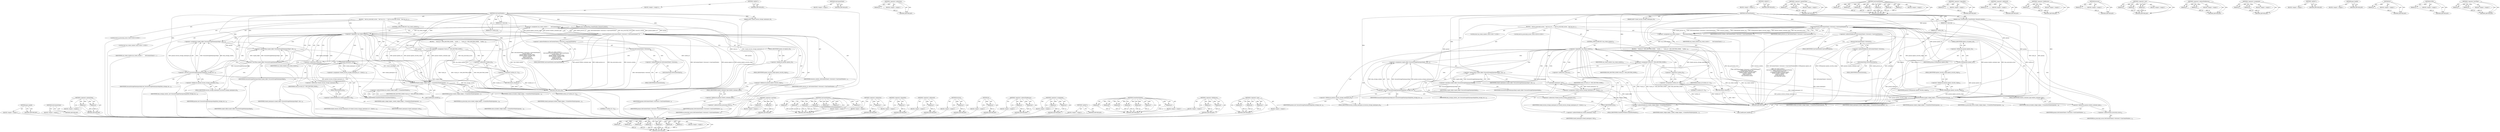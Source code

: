 digraph "&lt;operator&gt;.new" {
vulnerable_177 [label=<(METHOD,CreateNewWindow)>];
vulnerable_178 [label=<(PARAM,p1)>];
vulnerable_179 [label=<(PARAM,p2)>];
vulnerable_180 [label=<(PARAM,p3)>];
vulnerable_181 [label=<(PARAM,p4)>];
vulnerable_182 [label=<(PARAM,p5)>];
vulnerable_183 [label=<(PARAM,p6)>];
vulnerable_184 [label=<(PARAM,p7)>];
vulnerable_185 [label=<(BLOCK,&lt;empty&gt;,&lt;empty&gt;)>];
vulnerable_186 [label=<(METHOD_RETURN,ANY)>];
vulnerable_133 [label=<(METHOD,GetContentClient)>];
vulnerable_134 [label=<(BLOCK,&lt;empty&gt;,&lt;empty&gt;)>];
vulnerable_135 [label=<(METHOD_RETURN,ANY)>];
vulnerable_153 [label=<(METHOD,&lt;operator&gt;.indirection)>];
vulnerable_154 [label=<(PARAM,p1)>];
vulnerable_155 [label=<(BLOCK,&lt;empty&gt;,&lt;empty&gt;)>];
vulnerable_156 [label=<(METHOD_RETURN,ANY)>];
vulnerable_6 [label=<(METHOD,&lt;global&gt;)<SUB>1</SUB>>];
vulnerable_7 [label=<(BLOCK,&lt;empty&gt;,&lt;empty&gt;)<SUB>1</SUB>>];
vulnerable_8 [label=<(METHOD,OnCreateWindow)<SUB>1</SUB>>];
vulnerable_9 [label=<(PARAM,const ViewHostMsg_CreateWindow_Params&amp; params)<SUB>2</SUB>>];
vulnerable_10 [label=<(PARAM,int* route_id)<SUB>3</SUB>>];
vulnerable_11 [label=<(PARAM,int* surface_id)<SUB>4</SUB>>];
vulnerable_12 [label=<(PARAM,int64* cloned_session_storage_namespace_id)<SUB>5</SUB>>];
vulnerable_13 [label=<(BLOCK,{
   bool no_javascript_access;
   bool can_cre...,{
   bool no_javascript_access;
   bool can_cre...)<SUB>5</SUB>>];
vulnerable_14 [label="<(LOCAL,bool no_javascript_access: bool)<SUB>6</SUB>>"];
vulnerable_15 [label="<(LOCAL,bool can_create_window: bool)<SUB>7</SUB>>"];
vulnerable_16 [label=<(&lt;operator&gt;.assignment,can_create_window =
       GetContentClient()-&gt;...)<SUB>7</SUB>>];
vulnerable_17 [label=<(IDENTIFIER,can_create_window,can_create_window =
       GetContentClient()-&gt;...)<SUB>7</SUB>>];
vulnerable_18 [label=<(CanCreateWindow,GetContentClient()-&gt;browser()-&gt;CanCreateWindow(...)<SUB>8</SUB>>];
vulnerable_19 [label=<(&lt;operator&gt;.indirectFieldAccess,GetContentClient()-&gt;browser()-&gt;CanCreateWindow)<SUB>8</SUB>>];
vulnerable_20 [label=<(browser,GetContentClient()-&gt;browser())<SUB>8</SUB>>];
vulnerable_21 [label=<(&lt;operator&gt;.indirectFieldAccess,GetContentClient()-&gt;browser)<SUB>8</SUB>>];
vulnerable_22 [label=<(GetContentClient,GetContentClient())<SUB>8</SUB>>];
vulnerable_23 [label=<(FIELD_IDENTIFIER,browser,browser)<SUB>8</SUB>>];
vulnerable_24 [label=<(FIELD_IDENTIFIER,CanCreateWindow,CanCreateWindow)<SUB>8</SUB>>];
vulnerable_25 [label=<(GURL,GURL(params.opener_url))<SUB>9</SUB>>];
vulnerable_26 [label=<(&lt;operator&gt;.fieldAccess,params.opener_url)<SUB>9</SUB>>];
vulnerable_27 [label=<(IDENTIFIER,params,GURL(params.opener_url))<SUB>9</SUB>>];
vulnerable_28 [label=<(FIELD_IDENTIFIER,opener_url,opener_url)<SUB>9</SUB>>];
vulnerable_29 [label=<(GURL,GURL(params.opener_security_origin))<SUB>10</SUB>>];
vulnerable_30 [label=<(&lt;operator&gt;.fieldAccess,params.opener_security_origin)<SUB>10</SUB>>];
vulnerable_31 [label=<(IDENTIFIER,params,GURL(params.opener_security_origin))<SUB>10</SUB>>];
vulnerable_32 [label=<(FIELD_IDENTIFIER,opener_security_origin,opener_security_origin)<SUB>10</SUB>>];
vulnerable_33 [label=<(&lt;operator&gt;.fieldAccess,params.window_container_type)<SUB>11</SUB>>];
vulnerable_34 [label=<(IDENTIFIER,params,GetContentClient()-&gt;browser()-&gt;CanCreateWindow(...)<SUB>11</SUB>>];
vulnerable_35 [label=<(FIELD_IDENTIFIER,window_container_type,window_container_type)<SUB>11</SUB>>];
vulnerable_36 [label=<(IDENTIFIER,resource_context_,GetContentClient()-&gt;browser()-&gt;CanCreateWindow(...)<SUB>12</SUB>>];
vulnerable_37 [label=<(IDENTIFIER,render_process_id_,GetContentClient()-&gt;browser()-&gt;CanCreateWindow(...)<SUB>13</SUB>>];
vulnerable_38 [label=<(&lt;operator&gt;.addressOf,&amp;no_javascript_access)<SUB>14</SUB>>];
vulnerable_39 [label=<(IDENTIFIER,no_javascript_access,GetContentClient()-&gt;browser()-&gt;CanCreateWindow(...)<SUB>14</SUB>>];
vulnerable_40 [label=<(CONTROL_STRUCTURE,IF,if (!can_create_window))<SUB>16</SUB>>];
vulnerable_41 [label=<(&lt;operator&gt;.logicalNot,!can_create_window)<SUB>16</SUB>>];
vulnerable_42 [label=<(IDENTIFIER,can_create_window,!can_create_window)<SUB>16</SUB>>];
vulnerable_43 [label=<(BLOCK,{
    *route_id = MSG_ROUTING_NONE;
    *surfac...,{
    *route_id = MSG_ROUTING_NONE;
    *surfac...)<SUB>16</SUB>>];
vulnerable_44 [label=<(&lt;operator&gt;.assignment,*route_id = MSG_ROUTING_NONE)<SUB>17</SUB>>];
vulnerable_45 [label=<(&lt;operator&gt;.indirection,*route_id)<SUB>17</SUB>>];
vulnerable_46 [label=<(IDENTIFIER,route_id,*route_id = MSG_ROUTING_NONE)<SUB>17</SUB>>];
vulnerable_47 [label=<(IDENTIFIER,MSG_ROUTING_NONE,*route_id = MSG_ROUTING_NONE)<SUB>17</SUB>>];
vulnerable_48 [label=<(&lt;operator&gt;.assignment,*surface_id = 0)<SUB>18</SUB>>];
vulnerable_49 [label=<(&lt;operator&gt;.indirection,*surface_id)<SUB>18</SUB>>];
vulnerable_50 [label=<(IDENTIFIER,surface_id,*surface_id = 0)<SUB>18</SUB>>];
vulnerable_51 [label=<(LITERAL,0,*surface_id = 0)<SUB>18</SUB>>];
vulnerable_52 [label=<(RETURN,return;,return;)<SUB>19</SUB>>];
vulnerable_53 [label=<(&lt;operator&gt;.assignment,scoped_refptr&lt;SessionStorageNamespaceImpl&gt; clon...)<SUB>22</SUB>>];
vulnerable_54 [label=<(&lt;operator&gt;.greaterThan,scoped_refptr&lt;SessionStorageNamespaceImpl&gt; clon...)<SUB>22</SUB>>];
vulnerable_55 [label=<(&lt;operator&gt;.lessThan,scoped_refptr&lt;SessionStorageNamespaceImpl)<SUB>22</SUB>>];
vulnerable_56 [label=<(IDENTIFIER,scoped_refptr,scoped_refptr&lt;SessionStorageNamespaceImpl)<SUB>22</SUB>>];
vulnerable_57 [label=<(IDENTIFIER,SessionStorageNamespaceImpl,scoped_refptr&lt;SessionStorageNamespaceImpl)<SUB>22</SUB>>];
vulnerable_58 [label=<(IDENTIFIER,cloned_namespace,scoped_refptr&lt;SessionStorageNamespaceImpl&gt; clon...)<SUB>22</SUB>>];
vulnerable_59 [label=<(&lt;operator&gt;.new,new SessionStorageNamespaceImpl(dom_storage_con...)<SUB>23</SUB>>];
vulnerable_60 [label=<(IDENTIFIER,SessionStorageNamespaceImpl,new SessionStorageNamespaceImpl(dom_storage_con...)<SUB>23</SUB>>];
vulnerable_61 [label=<(IDENTIFIER,dom_storage_context_,new SessionStorageNamespaceImpl(dom_storage_con...)<SUB>23</SUB>>];
vulnerable_62 [label=<(&lt;operator&gt;.fieldAccess,params.session_storage_namespace_id)<SUB>24</SUB>>];
vulnerable_63 [label=<(IDENTIFIER,params,new SessionStorageNamespaceImpl(dom_storage_con...)<SUB>24</SUB>>];
vulnerable_64 [label=<(FIELD_IDENTIFIER,session_storage_namespace_id,session_storage_namespace_id)<SUB>24</SUB>>];
vulnerable_65 [label=<(&lt;operator&gt;.assignment,*cloned_session_storage_namespace_id = cloned_n...)<SUB>25</SUB>>];
vulnerable_66 [label=<(&lt;operator&gt;.indirection,*cloned_session_storage_namespace_id)<SUB>25</SUB>>];
vulnerable_67 [label=<(IDENTIFIER,cloned_session_storage_namespace_id,*cloned_session_storage_namespace_id = cloned_n...)<SUB>25</SUB>>];
vulnerable_68 [label=<(id,cloned_namespace-&gt;id())<SUB>25</SUB>>];
vulnerable_69 [label=<(&lt;operator&gt;.indirectFieldAccess,cloned_namespace-&gt;id)<SUB>25</SUB>>];
vulnerable_70 [label=<(IDENTIFIER,cloned_namespace,cloned_namespace-&gt;id())<SUB>25</SUB>>];
vulnerable_71 [label=<(FIELD_IDENTIFIER,id,id)<SUB>25</SUB>>];
vulnerable_72 [label=<(CreateNewWindow,render_widget_helper_-&gt;CreateNewWindow(params,
...)<SUB>27</SUB>>];
vulnerable_73 [label=<(&lt;operator&gt;.indirectFieldAccess,render_widget_helper_-&gt;CreateNewWindow)<SUB>27</SUB>>];
vulnerable_74 [label=<(IDENTIFIER,render_widget_helper_,render_widget_helper_-&gt;CreateNewWindow(params,
...)<SUB>27</SUB>>];
vulnerable_75 [label=<(FIELD_IDENTIFIER,CreateNewWindow,CreateNewWindow)<SUB>27</SUB>>];
vulnerable_76 [label=<(IDENTIFIER,params,render_widget_helper_-&gt;CreateNewWindow(params,
...)<SUB>27</SUB>>];
vulnerable_77 [label=<(IDENTIFIER,no_javascript_access,render_widget_helper_-&gt;CreateNewWindow(params,
...)<SUB>28</SUB>>];
vulnerable_78 [label=<(peer_handle,peer_handle())<SUB>29</SUB>>];
vulnerable_79 [label=<(IDENTIFIER,route_id,render_widget_helper_-&gt;CreateNewWindow(params,
...)<SUB>30</SUB>>];
vulnerable_80 [label=<(IDENTIFIER,surface_id,render_widget_helper_-&gt;CreateNewWindow(params,
...)<SUB>31</SUB>>];
vulnerable_81 [label=<(IDENTIFIER,cloned_namespace,render_widget_helper_-&gt;CreateNewWindow(params,
...)<SUB>32</SUB>>];
vulnerable_82 [label=<(METHOD_RETURN,void)<SUB>1</SUB>>];
vulnerable_84 [label=<(METHOD_RETURN,ANY)<SUB>1</SUB>>];
vulnerable_157 [label=<(METHOD,&lt;operator&gt;.greaterThan)>];
vulnerable_158 [label=<(PARAM,p1)>];
vulnerable_159 [label=<(PARAM,p2)>];
vulnerable_160 [label=<(BLOCK,&lt;empty&gt;,&lt;empty&gt;)>];
vulnerable_161 [label=<(METHOD_RETURN,ANY)>];
vulnerable_114 [label=<(METHOD,CanCreateWindow)>];
vulnerable_115 [label=<(PARAM,p1)>];
vulnerable_116 [label=<(PARAM,p2)>];
vulnerable_117 [label=<(PARAM,p3)>];
vulnerable_118 [label=<(PARAM,p4)>];
vulnerable_119 [label=<(PARAM,p5)>];
vulnerable_120 [label=<(PARAM,p6)>];
vulnerable_121 [label=<(PARAM,p7)>];
vulnerable_122 [label=<(BLOCK,&lt;empty&gt;,&lt;empty&gt;)>];
vulnerable_123 [label=<(METHOD_RETURN,ANY)>];
vulnerable_149 [label=<(METHOD,&lt;operator&gt;.logicalNot)>];
vulnerable_150 [label=<(PARAM,p1)>];
vulnerable_151 [label=<(BLOCK,&lt;empty&gt;,&lt;empty&gt;)>];
vulnerable_152 [label=<(METHOD_RETURN,ANY)>];
vulnerable_145 [label=<(METHOD,&lt;operator&gt;.addressOf)>];
vulnerable_146 [label=<(PARAM,p1)>];
vulnerable_147 [label=<(BLOCK,&lt;empty&gt;,&lt;empty&gt;)>];
vulnerable_148 [label=<(METHOD_RETURN,ANY)>];
vulnerable_140 [label=<(METHOD,&lt;operator&gt;.fieldAccess)>];
vulnerable_141 [label=<(PARAM,p1)>];
vulnerable_142 [label=<(PARAM,p2)>];
vulnerable_143 [label=<(BLOCK,&lt;empty&gt;,&lt;empty&gt;)>];
vulnerable_144 [label=<(METHOD_RETURN,ANY)>];
vulnerable_129 [label=<(METHOD,browser)>];
vulnerable_130 [label=<(PARAM,p1)>];
vulnerable_131 [label=<(BLOCK,&lt;empty&gt;,&lt;empty&gt;)>];
vulnerable_132 [label=<(METHOD_RETURN,ANY)>];
vulnerable_167 [label=<(METHOD,&lt;operator&gt;.new)>];
vulnerable_168 [label=<(PARAM,p1)>];
vulnerable_169 [label=<(PARAM,p2)>];
vulnerable_170 [label=<(PARAM,p3)>];
vulnerable_171 [label=<(BLOCK,&lt;empty&gt;,&lt;empty&gt;)>];
vulnerable_172 [label=<(METHOD_RETURN,ANY)>];
vulnerable_124 [label=<(METHOD,&lt;operator&gt;.indirectFieldAccess)>];
vulnerable_125 [label=<(PARAM,p1)>];
vulnerable_126 [label=<(PARAM,p2)>];
vulnerable_127 [label=<(BLOCK,&lt;empty&gt;,&lt;empty&gt;)>];
vulnerable_128 [label=<(METHOD_RETURN,ANY)>];
vulnerable_109 [label=<(METHOD,&lt;operator&gt;.assignment)>];
vulnerable_110 [label=<(PARAM,p1)>];
vulnerable_111 [label=<(PARAM,p2)>];
vulnerable_112 [label=<(BLOCK,&lt;empty&gt;,&lt;empty&gt;)>];
vulnerable_113 [label=<(METHOD_RETURN,ANY)>];
vulnerable_103 [label=<(METHOD,&lt;global&gt;)<SUB>1</SUB>>];
vulnerable_104 [label=<(BLOCK,&lt;empty&gt;,&lt;empty&gt;)>];
vulnerable_105 [label=<(METHOD_RETURN,ANY)>];
vulnerable_187 [label=<(METHOD,peer_handle)>];
vulnerable_188 [label=<(BLOCK,&lt;empty&gt;,&lt;empty&gt;)>];
vulnerable_189 [label=<(METHOD_RETURN,ANY)>];
vulnerable_173 [label=<(METHOD,id)>];
vulnerable_174 [label=<(PARAM,p1)>];
vulnerable_175 [label=<(BLOCK,&lt;empty&gt;,&lt;empty&gt;)>];
vulnerable_176 [label=<(METHOD_RETURN,ANY)>];
vulnerable_136 [label=<(METHOD,GURL)>];
vulnerable_137 [label=<(PARAM,p1)>];
vulnerable_138 [label=<(BLOCK,&lt;empty&gt;,&lt;empty&gt;)>];
vulnerable_139 [label=<(METHOD_RETURN,ANY)>];
vulnerable_162 [label=<(METHOD,&lt;operator&gt;.lessThan)>];
vulnerable_163 [label=<(PARAM,p1)>];
vulnerable_164 [label=<(PARAM,p2)>];
vulnerable_165 [label=<(BLOCK,&lt;empty&gt;,&lt;empty&gt;)>];
vulnerable_166 [label=<(METHOD_RETURN,ANY)>];
fixed_181 [label=<(METHOD,peer_handle)>];
fixed_182 [label=<(BLOCK,&lt;empty&gt;,&lt;empty&gt;)>];
fixed_183 [label=<(METHOD_RETURN,ANY)>];
fixed_131 [label=<(METHOD,GetContentClient)>];
fixed_132 [label=<(BLOCK,&lt;empty&gt;,&lt;empty&gt;)>];
fixed_133 [label=<(METHOD_RETURN,ANY)>];
fixed_151 [label=<(METHOD,&lt;operator&gt;.greaterThan)>];
fixed_152 [label=<(PARAM,p1)>];
fixed_153 [label=<(PARAM,p2)>];
fixed_154 [label=<(BLOCK,&lt;empty&gt;,&lt;empty&gt;)>];
fixed_155 [label=<(METHOD_RETURN,ANY)>];
fixed_6 [label=<(METHOD,&lt;global&gt;)<SUB>1</SUB>>];
fixed_7 [label=<(BLOCK,&lt;empty&gt;,&lt;empty&gt;)<SUB>1</SUB>>];
fixed_8 [label=<(METHOD,OnCreateWindow)<SUB>1</SUB>>];
fixed_9 [label=<(PARAM,const ViewHostMsg_CreateWindow_Params&amp; params)<SUB>2</SUB>>];
fixed_10 [label=<(PARAM,int* route_id)<SUB>3</SUB>>];
fixed_11 [label=<(PARAM,int* surface_id)<SUB>4</SUB>>];
fixed_12 [label=<(PARAM,int64* cloned_session_storage_namespace_id)<SUB>5</SUB>>];
fixed_13 [label=<(BLOCK,{
   bool no_javascript_access;
   bool can_cre...,{
   bool no_javascript_access;
   bool can_cre...)<SUB>5</SUB>>];
fixed_14 [label="<(LOCAL,bool no_javascript_access: bool)<SUB>6</SUB>>"];
fixed_15 [label="<(LOCAL,bool can_create_window: bool)<SUB>7</SUB>>"];
fixed_16 [label=<(&lt;operator&gt;.assignment,can_create_window =
       GetContentClient()-&gt;...)<SUB>7</SUB>>];
fixed_17 [label=<(IDENTIFIER,can_create_window,can_create_window =
       GetContentClient()-&gt;...)<SUB>7</SUB>>];
fixed_18 [label=<(CanCreateWindow,GetContentClient()-&gt;browser()-&gt;CanCreateWindow(...)<SUB>8</SUB>>];
fixed_19 [label=<(&lt;operator&gt;.indirectFieldAccess,GetContentClient()-&gt;browser()-&gt;CanCreateWindow)<SUB>8</SUB>>];
fixed_20 [label=<(browser,GetContentClient()-&gt;browser())<SUB>8</SUB>>];
fixed_21 [label=<(&lt;operator&gt;.indirectFieldAccess,GetContentClient()-&gt;browser)<SUB>8</SUB>>];
fixed_22 [label=<(GetContentClient,GetContentClient())<SUB>8</SUB>>];
fixed_23 [label=<(FIELD_IDENTIFIER,browser,browser)<SUB>8</SUB>>];
fixed_24 [label=<(FIELD_IDENTIFIER,CanCreateWindow,CanCreateWindow)<SUB>8</SUB>>];
fixed_25 [label=<(&lt;operator&gt;.fieldAccess,params.opener_url)<SUB>9</SUB>>];
fixed_26 [label=<(IDENTIFIER,params,GetContentClient()-&gt;browser()-&gt;CanCreateWindow(...)<SUB>9</SUB>>];
fixed_27 [label=<(FIELD_IDENTIFIER,opener_url,opener_url)<SUB>9</SUB>>];
fixed_28 [label=<(&lt;operator&gt;.fieldAccess,params.opener_security_origin)<SUB>10</SUB>>];
fixed_29 [label=<(IDENTIFIER,params,GetContentClient()-&gt;browser()-&gt;CanCreateWindow(...)<SUB>10</SUB>>];
fixed_30 [label=<(FIELD_IDENTIFIER,opener_security_origin,opener_security_origin)<SUB>10</SUB>>];
fixed_31 [label=<(&lt;operator&gt;.fieldAccess,params.window_container_type)<SUB>11</SUB>>];
fixed_32 [label=<(IDENTIFIER,params,GetContentClient()-&gt;browser()-&gt;CanCreateWindow(...)<SUB>11</SUB>>];
fixed_33 [label=<(FIELD_IDENTIFIER,window_container_type,window_container_type)<SUB>11</SUB>>];
fixed_34 [label=<(IDENTIFIER,resource_context_,GetContentClient()-&gt;browser()-&gt;CanCreateWindow(...)<SUB>12</SUB>>];
fixed_35 [label=<(IDENTIFIER,render_process_id_,GetContentClient()-&gt;browser()-&gt;CanCreateWindow(...)<SUB>13</SUB>>];
fixed_36 [label=<(&lt;operator&gt;.addressOf,&amp;no_javascript_access)<SUB>14</SUB>>];
fixed_37 [label=<(IDENTIFIER,no_javascript_access,GetContentClient()-&gt;browser()-&gt;CanCreateWindow(...)<SUB>14</SUB>>];
fixed_38 [label=<(CONTROL_STRUCTURE,IF,if (!can_create_window))<SUB>16</SUB>>];
fixed_39 [label=<(&lt;operator&gt;.logicalNot,!can_create_window)<SUB>16</SUB>>];
fixed_40 [label=<(IDENTIFIER,can_create_window,!can_create_window)<SUB>16</SUB>>];
fixed_41 [label=<(BLOCK,{
    *route_id = MSG_ROUTING_NONE;
    *surfac...,{
    *route_id = MSG_ROUTING_NONE;
    *surfac...)<SUB>16</SUB>>];
fixed_42 [label=<(&lt;operator&gt;.assignment,*route_id = MSG_ROUTING_NONE)<SUB>17</SUB>>];
fixed_43 [label=<(&lt;operator&gt;.indirection,*route_id)<SUB>17</SUB>>];
fixed_44 [label=<(IDENTIFIER,route_id,*route_id = MSG_ROUTING_NONE)<SUB>17</SUB>>];
fixed_45 [label=<(IDENTIFIER,MSG_ROUTING_NONE,*route_id = MSG_ROUTING_NONE)<SUB>17</SUB>>];
fixed_46 [label=<(&lt;operator&gt;.assignment,*surface_id = 0)<SUB>18</SUB>>];
fixed_47 [label=<(&lt;operator&gt;.indirection,*surface_id)<SUB>18</SUB>>];
fixed_48 [label=<(IDENTIFIER,surface_id,*surface_id = 0)<SUB>18</SUB>>];
fixed_49 [label=<(LITERAL,0,*surface_id = 0)<SUB>18</SUB>>];
fixed_50 [label=<(RETURN,return;,return;)<SUB>19</SUB>>];
fixed_51 [label=<(&lt;operator&gt;.assignment,scoped_refptr&lt;SessionStorageNamespaceImpl&gt; clon...)<SUB>22</SUB>>];
fixed_52 [label=<(&lt;operator&gt;.greaterThan,scoped_refptr&lt;SessionStorageNamespaceImpl&gt; clon...)<SUB>22</SUB>>];
fixed_53 [label=<(&lt;operator&gt;.lessThan,scoped_refptr&lt;SessionStorageNamespaceImpl)<SUB>22</SUB>>];
fixed_54 [label=<(IDENTIFIER,scoped_refptr,scoped_refptr&lt;SessionStorageNamespaceImpl)<SUB>22</SUB>>];
fixed_55 [label=<(IDENTIFIER,SessionStorageNamespaceImpl,scoped_refptr&lt;SessionStorageNamespaceImpl)<SUB>22</SUB>>];
fixed_56 [label=<(IDENTIFIER,cloned_namespace,scoped_refptr&lt;SessionStorageNamespaceImpl&gt; clon...)<SUB>22</SUB>>];
fixed_57 [label=<(&lt;operator&gt;.new,new SessionStorageNamespaceImpl(dom_storage_con...)<SUB>23</SUB>>];
fixed_58 [label=<(IDENTIFIER,SessionStorageNamespaceImpl,new SessionStorageNamespaceImpl(dom_storage_con...)<SUB>23</SUB>>];
fixed_59 [label=<(IDENTIFIER,dom_storage_context_,new SessionStorageNamespaceImpl(dom_storage_con...)<SUB>23</SUB>>];
fixed_60 [label=<(&lt;operator&gt;.fieldAccess,params.session_storage_namespace_id)<SUB>24</SUB>>];
fixed_61 [label=<(IDENTIFIER,params,new SessionStorageNamespaceImpl(dom_storage_con...)<SUB>24</SUB>>];
fixed_62 [label=<(FIELD_IDENTIFIER,session_storage_namespace_id,session_storage_namespace_id)<SUB>24</SUB>>];
fixed_63 [label=<(&lt;operator&gt;.assignment,*cloned_session_storage_namespace_id = cloned_n...)<SUB>25</SUB>>];
fixed_64 [label=<(&lt;operator&gt;.indirection,*cloned_session_storage_namespace_id)<SUB>25</SUB>>];
fixed_65 [label=<(IDENTIFIER,cloned_session_storage_namespace_id,*cloned_session_storage_namespace_id = cloned_n...)<SUB>25</SUB>>];
fixed_66 [label=<(id,cloned_namespace-&gt;id())<SUB>25</SUB>>];
fixed_67 [label=<(&lt;operator&gt;.indirectFieldAccess,cloned_namespace-&gt;id)<SUB>25</SUB>>];
fixed_68 [label=<(IDENTIFIER,cloned_namespace,cloned_namespace-&gt;id())<SUB>25</SUB>>];
fixed_69 [label=<(FIELD_IDENTIFIER,id,id)<SUB>25</SUB>>];
fixed_70 [label=<(CreateNewWindow,render_widget_helper_-&gt;CreateNewWindow(params,
...)<SUB>27</SUB>>];
fixed_71 [label=<(&lt;operator&gt;.indirectFieldAccess,render_widget_helper_-&gt;CreateNewWindow)<SUB>27</SUB>>];
fixed_72 [label=<(IDENTIFIER,render_widget_helper_,render_widget_helper_-&gt;CreateNewWindow(params,
...)<SUB>27</SUB>>];
fixed_73 [label=<(FIELD_IDENTIFIER,CreateNewWindow,CreateNewWindow)<SUB>27</SUB>>];
fixed_74 [label=<(IDENTIFIER,params,render_widget_helper_-&gt;CreateNewWindow(params,
...)<SUB>27</SUB>>];
fixed_75 [label=<(IDENTIFIER,no_javascript_access,render_widget_helper_-&gt;CreateNewWindow(params,
...)<SUB>28</SUB>>];
fixed_76 [label=<(peer_handle,peer_handle())<SUB>29</SUB>>];
fixed_77 [label=<(IDENTIFIER,route_id,render_widget_helper_-&gt;CreateNewWindow(params,
...)<SUB>30</SUB>>];
fixed_78 [label=<(IDENTIFIER,surface_id,render_widget_helper_-&gt;CreateNewWindow(params,
...)<SUB>31</SUB>>];
fixed_79 [label=<(IDENTIFIER,cloned_namespace,render_widget_helper_-&gt;CreateNewWindow(params,
...)<SUB>32</SUB>>];
fixed_80 [label=<(METHOD_RETURN,void)<SUB>1</SUB>>];
fixed_82 [label=<(METHOD_RETURN,ANY)<SUB>1</SUB>>];
fixed_156 [label=<(METHOD,&lt;operator&gt;.lessThan)>];
fixed_157 [label=<(PARAM,p1)>];
fixed_158 [label=<(PARAM,p2)>];
fixed_159 [label=<(BLOCK,&lt;empty&gt;,&lt;empty&gt;)>];
fixed_160 [label=<(METHOD_RETURN,ANY)>];
fixed_112 [label=<(METHOD,CanCreateWindow)>];
fixed_113 [label=<(PARAM,p1)>];
fixed_114 [label=<(PARAM,p2)>];
fixed_115 [label=<(PARAM,p3)>];
fixed_116 [label=<(PARAM,p4)>];
fixed_117 [label=<(PARAM,p5)>];
fixed_118 [label=<(PARAM,p6)>];
fixed_119 [label=<(PARAM,p7)>];
fixed_120 [label=<(BLOCK,&lt;empty&gt;,&lt;empty&gt;)>];
fixed_121 [label=<(METHOD_RETURN,ANY)>];
fixed_147 [label=<(METHOD,&lt;operator&gt;.indirection)>];
fixed_148 [label=<(PARAM,p1)>];
fixed_149 [label=<(BLOCK,&lt;empty&gt;,&lt;empty&gt;)>];
fixed_150 [label=<(METHOD_RETURN,ANY)>];
fixed_143 [label=<(METHOD,&lt;operator&gt;.logicalNot)>];
fixed_144 [label=<(PARAM,p1)>];
fixed_145 [label=<(BLOCK,&lt;empty&gt;,&lt;empty&gt;)>];
fixed_146 [label=<(METHOD_RETURN,ANY)>];
fixed_139 [label=<(METHOD,&lt;operator&gt;.addressOf)>];
fixed_140 [label=<(PARAM,p1)>];
fixed_141 [label=<(BLOCK,&lt;empty&gt;,&lt;empty&gt;)>];
fixed_142 [label=<(METHOD_RETURN,ANY)>];
fixed_127 [label=<(METHOD,browser)>];
fixed_128 [label=<(PARAM,p1)>];
fixed_129 [label=<(BLOCK,&lt;empty&gt;,&lt;empty&gt;)>];
fixed_130 [label=<(METHOD_RETURN,ANY)>];
fixed_167 [label=<(METHOD,id)>];
fixed_168 [label=<(PARAM,p1)>];
fixed_169 [label=<(BLOCK,&lt;empty&gt;,&lt;empty&gt;)>];
fixed_170 [label=<(METHOD_RETURN,ANY)>];
fixed_122 [label=<(METHOD,&lt;operator&gt;.indirectFieldAccess)>];
fixed_123 [label=<(PARAM,p1)>];
fixed_124 [label=<(PARAM,p2)>];
fixed_125 [label=<(BLOCK,&lt;empty&gt;,&lt;empty&gt;)>];
fixed_126 [label=<(METHOD_RETURN,ANY)>];
fixed_107 [label=<(METHOD,&lt;operator&gt;.assignment)>];
fixed_108 [label=<(PARAM,p1)>];
fixed_109 [label=<(PARAM,p2)>];
fixed_110 [label=<(BLOCK,&lt;empty&gt;,&lt;empty&gt;)>];
fixed_111 [label=<(METHOD_RETURN,ANY)>];
fixed_101 [label=<(METHOD,&lt;global&gt;)<SUB>1</SUB>>];
fixed_102 [label=<(BLOCK,&lt;empty&gt;,&lt;empty&gt;)>];
fixed_103 [label=<(METHOD_RETURN,ANY)>];
fixed_171 [label=<(METHOD,CreateNewWindow)>];
fixed_172 [label=<(PARAM,p1)>];
fixed_173 [label=<(PARAM,p2)>];
fixed_174 [label=<(PARAM,p3)>];
fixed_175 [label=<(PARAM,p4)>];
fixed_176 [label=<(PARAM,p5)>];
fixed_177 [label=<(PARAM,p6)>];
fixed_178 [label=<(PARAM,p7)>];
fixed_179 [label=<(BLOCK,&lt;empty&gt;,&lt;empty&gt;)>];
fixed_180 [label=<(METHOD_RETURN,ANY)>];
fixed_134 [label=<(METHOD,&lt;operator&gt;.fieldAccess)>];
fixed_135 [label=<(PARAM,p1)>];
fixed_136 [label=<(PARAM,p2)>];
fixed_137 [label=<(BLOCK,&lt;empty&gt;,&lt;empty&gt;)>];
fixed_138 [label=<(METHOD_RETURN,ANY)>];
fixed_161 [label=<(METHOD,&lt;operator&gt;.new)>];
fixed_162 [label=<(PARAM,p1)>];
fixed_163 [label=<(PARAM,p2)>];
fixed_164 [label=<(PARAM,p3)>];
fixed_165 [label=<(BLOCK,&lt;empty&gt;,&lt;empty&gt;)>];
fixed_166 [label=<(METHOD_RETURN,ANY)>];
vulnerable_177 -> vulnerable_178  [key=0, label="AST: "];
vulnerable_177 -> vulnerable_178  [key=1, label="DDG: "];
vulnerable_177 -> vulnerable_185  [key=0, label="AST: "];
vulnerable_177 -> vulnerable_179  [key=0, label="AST: "];
vulnerable_177 -> vulnerable_179  [key=1, label="DDG: "];
vulnerable_177 -> vulnerable_186  [key=0, label="AST: "];
vulnerable_177 -> vulnerable_186  [key=1, label="CFG: "];
vulnerable_177 -> vulnerable_180  [key=0, label="AST: "];
vulnerable_177 -> vulnerable_180  [key=1, label="DDG: "];
vulnerable_177 -> vulnerable_181  [key=0, label="AST: "];
vulnerable_177 -> vulnerable_181  [key=1, label="DDG: "];
vulnerable_177 -> vulnerable_182  [key=0, label="AST: "];
vulnerable_177 -> vulnerable_182  [key=1, label="DDG: "];
vulnerable_177 -> vulnerable_183  [key=0, label="AST: "];
vulnerable_177 -> vulnerable_183  [key=1, label="DDG: "];
vulnerable_177 -> vulnerable_184  [key=0, label="AST: "];
vulnerable_177 -> vulnerable_184  [key=1, label="DDG: "];
vulnerable_178 -> vulnerable_186  [key=0, label="DDG: p1"];
vulnerable_179 -> vulnerable_186  [key=0, label="DDG: p2"];
vulnerable_180 -> vulnerable_186  [key=0, label="DDG: p3"];
vulnerable_181 -> vulnerable_186  [key=0, label="DDG: p4"];
vulnerable_182 -> vulnerable_186  [key=0, label="DDG: p5"];
vulnerable_183 -> vulnerable_186  [key=0, label="DDG: p6"];
vulnerable_184 -> vulnerable_186  [key=0, label="DDG: p7"];
vulnerable_133 -> vulnerable_134  [key=0, label="AST: "];
vulnerable_133 -> vulnerable_135  [key=0, label="AST: "];
vulnerable_133 -> vulnerable_135  [key=1, label="CFG: "];
vulnerable_153 -> vulnerable_154  [key=0, label="AST: "];
vulnerable_153 -> vulnerable_154  [key=1, label="DDG: "];
vulnerable_153 -> vulnerable_155  [key=0, label="AST: "];
vulnerable_153 -> vulnerable_156  [key=0, label="AST: "];
vulnerable_153 -> vulnerable_156  [key=1, label="CFG: "];
vulnerable_154 -> vulnerable_156  [key=0, label="DDG: p1"];
vulnerable_6 -> vulnerable_7  [key=0, label="AST: "];
vulnerable_6 -> vulnerable_84  [key=0, label="AST: "];
vulnerable_6 -> vulnerable_84  [key=1, label="CFG: "];
vulnerable_7 -> vulnerable_8  [key=0, label="AST: "];
vulnerable_8 -> vulnerable_9  [key=0, label="AST: "];
vulnerable_8 -> vulnerable_9  [key=1, label="DDG: "];
vulnerable_8 -> vulnerable_10  [key=0, label="AST: "];
vulnerable_8 -> vulnerable_10  [key=1, label="DDG: "];
vulnerable_8 -> vulnerable_11  [key=0, label="AST: "];
vulnerable_8 -> vulnerable_11  [key=1, label="DDG: "];
vulnerable_8 -> vulnerable_12  [key=0, label="AST: "];
vulnerable_8 -> vulnerable_12  [key=1, label="DDG: "];
vulnerable_8 -> vulnerable_13  [key=0, label="AST: "];
vulnerable_8 -> vulnerable_82  [key=0, label="AST: "];
vulnerable_8 -> vulnerable_22  [key=0, label="CFG: "];
vulnerable_8 -> vulnerable_72  [key=0, label="DDG: "];
vulnerable_8 -> vulnerable_18  [key=0, label="DDG: "];
vulnerable_8 -> vulnerable_41  [key=0, label="DDG: "];
vulnerable_8 -> vulnerable_44  [key=0, label="DDG: "];
vulnerable_8 -> vulnerable_48  [key=0, label="DDG: "];
vulnerable_8 -> vulnerable_52  [key=0, label="DDG: "];
vulnerable_8 -> vulnerable_54  [key=0, label="DDG: "];
vulnerable_8 -> vulnerable_59  [key=0, label="DDG: "];
vulnerable_8 -> vulnerable_55  [key=0, label="DDG: "];
vulnerable_9 -> vulnerable_82  [key=0, label="DDG: params"];
vulnerable_9 -> vulnerable_72  [key=0, label="DDG: params"];
vulnerable_9 -> vulnerable_18  [key=0, label="DDG: params"];
vulnerable_9 -> vulnerable_59  [key=0, label="DDG: params"];
vulnerable_9 -> vulnerable_25  [key=0, label="DDG: params"];
vulnerable_9 -> vulnerable_29  [key=0, label="DDG: params"];
vulnerable_10 -> vulnerable_82  [key=0, label="DDG: route_id"];
vulnerable_10 -> vulnerable_72  [key=0, label="DDG: route_id"];
vulnerable_11 -> vulnerable_82  [key=0, label="DDG: surface_id"];
vulnerable_11 -> vulnerable_72  [key=0, label="DDG: surface_id"];
vulnerable_12 -> vulnerable_82  [key=0, label="DDG: cloned_session_storage_namespace_id"];
vulnerable_13 -> vulnerable_14  [key=0, label="AST: "];
vulnerable_13 -> vulnerable_15  [key=0, label="AST: "];
vulnerable_13 -> vulnerable_16  [key=0, label="AST: "];
vulnerable_13 -> vulnerable_40  [key=0, label="AST: "];
vulnerable_13 -> vulnerable_53  [key=0, label="AST: "];
vulnerable_13 -> vulnerable_65  [key=0, label="AST: "];
vulnerable_13 -> vulnerable_72  [key=0, label="AST: "];
vulnerable_16 -> vulnerable_17  [key=0, label="AST: "];
vulnerable_16 -> vulnerable_18  [key=0, label="AST: "];
vulnerable_16 -> vulnerable_41  [key=0, label="CFG: "];
vulnerable_16 -> vulnerable_41  [key=1, label="DDG: can_create_window"];
vulnerable_16 -> vulnerable_82  [key=0, label="DDG: GetContentClient()-&gt;browser()-&gt;CanCreateWindow(
          GURL(params.opener_url),
          GURL(params.opener_security_origin),
           params.window_container_type,
           resource_context_,
           render_process_id_,
          &amp;no_javascript_access)"];
vulnerable_16 -> vulnerable_82  [key=1, label="DDG: can_create_window =
       GetContentClient()-&gt;browser()-&gt;CanCreateWindow(
          GURL(params.opener_url),
          GURL(params.opener_security_origin),
           params.window_container_type,
           resource_context_,
           render_process_id_,
          &amp;no_javascript_access)"];
vulnerable_18 -> vulnerable_19  [key=0, label="AST: "];
vulnerable_18 -> vulnerable_25  [key=0, label="AST: "];
vulnerable_18 -> vulnerable_29  [key=0, label="AST: "];
vulnerable_18 -> vulnerable_33  [key=0, label="AST: "];
vulnerable_18 -> vulnerable_36  [key=0, label="AST: "];
vulnerable_18 -> vulnerable_37  [key=0, label="AST: "];
vulnerable_18 -> vulnerable_38  [key=0, label="AST: "];
vulnerable_18 -> vulnerable_16  [key=0, label="CFG: "];
vulnerable_18 -> vulnerable_16  [key=1, label="DDG: render_process_id_"];
vulnerable_18 -> vulnerable_16  [key=2, label="DDG: GetContentClient()-&gt;browser()-&gt;CanCreateWindow"];
vulnerable_18 -> vulnerable_16  [key=3, label="DDG: resource_context_"];
vulnerable_18 -> vulnerable_16  [key=4, label="DDG: GURL(params.opener_url)"];
vulnerable_18 -> vulnerable_16  [key=5, label="DDG: GURL(params.opener_security_origin)"];
vulnerable_18 -> vulnerable_16  [key=6, label="DDG: params.window_container_type"];
vulnerable_18 -> vulnerable_16  [key=7, label="DDG: &amp;no_javascript_access"];
vulnerable_18 -> vulnerable_82  [key=0, label="DDG: GetContentClient()-&gt;browser()-&gt;CanCreateWindow"];
vulnerable_18 -> vulnerable_82  [key=1, label="DDG: GURL(params.opener_url)"];
vulnerable_18 -> vulnerable_82  [key=2, label="DDG: GURL(params.opener_security_origin)"];
vulnerable_18 -> vulnerable_82  [key=3, label="DDG: params.window_container_type"];
vulnerable_18 -> vulnerable_82  [key=4, label="DDG: render_process_id_"];
vulnerable_18 -> vulnerable_82  [key=5, label="DDG: &amp;no_javascript_access"];
vulnerable_18 -> vulnerable_82  [key=6, label="DDG: resource_context_"];
vulnerable_18 -> vulnerable_72  [key=0, label="DDG: params.window_container_type"];
vulnerable_18 -> vulnerable_72  [key=1, label="DDG: &amp;no_javascript_access"];
vulnerable_19 -> vulnerable_20  [key=0, label="AST: "];
vulnerable_19 -> vulnerable_24  [key=0, label="AST: "];
vulnerable_19 -> vulnerable_28  [key=0, label="CFG: "];
vulnerable_20 -> vulnerable_21  [key=0, label="AST: "];
vulnerable_20 -> vulnerable_24  [key=0, label="CFG: "];
vulnerable_20 -> vulnerable_82  [key=0, label="DDG: GetContentClient()-&gt;browser"];
vulnerable_21 -> vulnerable_22  [key=0, label="AST: "];
vulnerable_21 -> vulnerable_23  [key=0, label="AST: "];
vulnerable_21 -> vulnerable_20  [key=0, label="CFG: "];
vulnerable_22 -> vulnerable_23  [key=0, label="CFG: "];
vulnerable_23 -> vulnerable_21  [key=0, label="CFG: "];
vulnerable_24 -> vulnerable_19  [key=0, label="CFG: "];
vulnerable_25 -> vulnerable_26  [key=0, label="AST: "];
vulnerable_25 -> vulnerable_32  [key=0, label="CFG: "];
vulnerable_25 -> vulnerable_82  [key=0, label="DDG: params.opener_url"];
vulnerable_25 -> vulnerable_72  [key=0, label="DDG: params.opener_url"];
vulnerable_25 -> vulnerable_18  [key=0, label="DDG: params.opener_url"];
vulnerable_26 -> vulnerable_27  [key=0, label="AST: "];
vulnerable_26 -> vulnerable_28  [key=0, label="AST: "];
vulnerable_26 -> vulnerable_25  [key=0, label="CFG: "];
vulnerable_28 -> vulnerable_26  [key=0, label="CFG: "];
vulnerable_29 -> vulnerable_30  [key=0, label="AST: "];
vulnerable_29 -> vulnerable_35  [key=0, label="CFG: "];
vulnerable_29 -> vulnerable_82  [key=0, label="DDG: params.opener_security_origin"];
vulnerable_29 -> vulnerable_72  [key=0, label="DDG: params.opener_security_origin"];
vulnerable_29 -> vulnerable_18  [key=0, label="DDG: params.opener_security_origin"];
vulnerable_30 -> vulnerable_31  [key=0, label="AST: "];
vulnerable_30 -> vulnerable_32  [key=0, label="AST: "];
vulnerable_30 -> vulnerable_29  [key=0, label="CFG: "];
vulnerable_32 -> vulnerable_30  [key=0, label="CFG: "];
vulnerable_33 -> vulnerable_34  [key=0, label="AST: "];
vulnerable_33 -> vulnerable_35  [key=0, label="AST: "];
vulnerable_33 -> vulnerable_38  [key=0, label="CFG: "];
vulnerable_35 -> vulnerable_33  [key=0, label="CFG: "];
vulnerable_38 -> vulnerable_39  [key=0, label="AST: "];
vulnerable_38 -> vulnerable_18  [key=0, label="CFG: "];
vulnerable_40 -> vulnerable_41  [key=0, label="AST: "];
vulnerable_40 -> vulnerable_43  [key=0, label="AST: "];
vulnerable_41 -> vulnerable_42  [key=0, label="AST: "];
vulnerable_41 -> vulnerable_45  [key=0, label="CFG: "];
vulnerable_41 -> vulnerable_45  [key=1, label="CDG: "];
vulnerable_41 -> vulnerable_55  [key=0, label="CFG: "];
vulnerable_41 -> vulnerable_55  [key=1, label="CDG: "];
vulnerable_41 -> vulnerable_82  [key=0, label="DDG: can_create_window"];
vulnerable_41 -> vulnerable_82  [key=1, label="DDG: !can_create_window"];
vulnerable_41 -> vulnerable_48  [key=0, label="CDG: "];
vulnerable_41 -> vulnerable_68  [key=0, label="CDG: "];
vulnerable_41 -> vulnerable_49  [key=0, label="CDG: "];
vulnerable_41 -> vulnerable_73  [key=0, label="CDG: "];
vulnerable_41 -> vulnerable_64  [key=0, label="CDG: "];
vulnerable_41 -> vulnerable_66  [key=0, label="CDG: "];
vulnerable_41 -> vulnerable_71  [key=0, label="CDG: "];
vulnerable_41 -> vulnerable_75  [key=0, label="CDG: "];
vulnerable_41 -> vulnerable_52  [key=0, label="CDG: "];
vulnerable_41 -> vulnerable_53  [key=0, label="CDG: "];
vulnerable_41 -> vulnerable_72  [key=0, label="CDG: "];
vulnerable_41 -> vulnerable_69  [key=0, label="CDG: "];
vulnerable_41 -> vulnerable_65  [key=0, label="CDG: "];
vulnerable_41 -> vulnerable_59  [key=0, label="CDG: "];
vulnerable_41 -> vulnerable_44  [key=0, label="CDG: "];
vulnerable_41 -> vulnerable_78  [key=0, label="CDG: "];
vulnerable_41 -> vulnerable_54  [key=0, label="CDG: "];
vulnerable_41 -> vulnerable_62  [key=0, label="CDG: "];
vulnerable_43 -> vulnerable_44  [key=0, label="AST: "];
vulnerable_43 -> vulnerable_48  [key=0, label="AST: "];
vulnerable_43 -> vulnerable_52  [key=0, label="AST: "];
vulnerable_44 -> vulnerable_45  [key=0, label="AST: "];
vulnerable_44 -> vulnerable_47  [key=0, label="AST: "];
vulnerable_44 -> vulnerable_49  [key=0, label="CFG: "];
vulnerable_44 -> vulnerable_82  [key=0, label="DDG: *route_id"];
vulnerable_44 -> vulnerable_82  [key=1, label="DDG: *route_id = MSG_ROUTING_NONE"];
vulnerable_44 -> vulnerable_82  [key=2, label="DDG: MSG_ROUTING_NONE"];
vulnerable_45 -> vulnerable_46  [key=0, label="AST: "];
vulnerable_45 -> vulnerable_44  [key=0, label="CFG: "];
vulnerable_48 -> vulnerable_49  [key=0, label="AST: "];
vulnerable_48 -> vulnerable_51  [key=0, label="AST: "];
vulnerable_48 -> vulnerable_52  [key=0, label="CFG: "];
vulnerable_48 -> vulnerable_82  [key=0, label="DDG: *surface_id"];
vulnerable_48 -> vulnerable_82  [key=1, label="DDG: *surface_id = 0"];
vulnerable_49 -> vulnerable_50  [key=0, label="AST: "];
vulnerable_49 -> vulnerable_48  [key=0, label="CFG: "];
vulnerable_52 -> vulnerable_82  [key=0, label="CFG: "];
vulnerable_52 -> vulnerable_82  [key=1, label="DDG: &lt;RET&gt;"];
vulnerable_53 -> vulnerable_54  [key=0, label="AST: "];
vulnerable_53 -> vulnerable_59  [key=0, label="AST: "];
vulnerable_53 -> vulnerable_66  [key=0, label="CFG: "];
vulnerable_54 -> vulnerable_55  [key=0, label="AST: "];
vulnerable_54 -> vulnerable_58  [key=0, label="AST: "];
vulnerable_54 -> vulnerable_64  [key=0, label="CFG: "];
vulnerable_54 -> vulnerable_72  [key=0, label="DDG: cloned_namespace"];
vulnerable_54 -> vulnerable_68  [key=0, label="DDG: cloned_namespace"];
vulnerable_55 -> vulnerable_56  [key=0, label="AST: "];
vulnerable_55 -> vulnerable_57  [key=0, label="AST: "];
vulnerable_55 -> vulnerable_54  [key=0, label="CFG: "];
vulnerable_55 -> vulnerable_54  [key=1, label="DDG: scoped_refptr"];
vulnerable_55 -> vulnerable_54  [key=2, label="DDG: SessionStorageNamespaceImpl"];
vulnerable_55 -> vulnerable_82  [key=0, label="DDG: scoped_refptr"];
vulnerable_55 -> vulnerable_59  [key=0, label="DDG: SessionStorageNamespaceImpl"];
vulnerable_59 -> vulnerable_60  [key=0, label="AST: "];
vulnerable_59 -> vulnerable_61  [key=0, label="AST: "];
vulnerable_59 -> vulnerable_62  [key=0, label="AST: "];
vulnerable_59 -> vulnerable_53  [key=0, label="CFG: "];
vulnerable_59 -> vulnerable_53  [key=1, label="DDG: SessionStorageNamespaceImpl"];
vulnerable_59 -> vulnerable_53  [key=2, label="DDG: dom_storage_context_"];
vulnerable_59 -> vulnerable_53  [key=3, label="DDG: params.session_storage_namespace_id"];
vulnerable_59 -> vulnerable_82  [key=0, label="DDG: dom_storage_context_"];
vulnerable_59 -> vulnerable_72  [key=0, label="DDG: params.session_storage_namespace_id"];
vulnerable_62 -> vulnerable_63  [key=0, label="AST: "];
vulnerable_62 -> vulnerable_64  [key=0, label="AST: "];
vulnerable_62 -> vulnerable_59  [key=0, label="CFG: "];
vulnerable_64 -> vulnerable_62  [key=0, label="CFG: "];
vulnerable_65 -> vulnerable_66  [key=0, label="AST: "];
vulnerable_65 -> vulnerable_68  [key=0, label="AST: "];
vulnerable_65 -> vulnerable_75  [key=0, label="CFG: "];
vulnerable_66 -> vulnerable_67  [key=0, label="AST: "];
vulnerable_66 -> vulnerable_71  [key=0, label="CFG: "];
vulnerable_68 -> vulnerable_69  [key=0, label="AST: "];
vulnerable_68 -> vulnerable_65  [key=0, label="CFG: "];
vulnerable_68 -> vulnerable_65  [key=1, label="DDG: cloned_namespace-&gt;id"];
vulnerable_68 -> vulnerable_72  [key=0, label="DDG: cloned_namespace-&gt;id"];
vulnerable_69 -> vulnerable_70  [key=0, label="AST: "];
vulnerable_69 -> vulnerable_71  [key=0, label="AST: "];
vulnerable_69 -> vulnerable_68  [key=0, label="CFG: "];
vulnerable_71 -> vulnerable_69  [key=0, label="CFG: "];
vulnerable_72 -> vulnerable_73  [key=0, label="AST: "];
vulnerable_72 -> vulnerable_76  [key=0, label="AST: "];
vulnerable_72 -> vulnerable_77  [key=0, label="AST: "];
vulnerable_72 -> vulnerable_78  [key=0, label="AST: "];
vulnerable_72 -> vulnerable_79  [key=0, label="AST: "];
vulnerable_72 -> vulnerable_80  [key=0, label="AST: "];
vulnerable_72 -> vulnerable_81  [key=0, label="AST: "];
vulnerable_72 -> vulnerable_82  [key=0, label="CFG: "];
vulnerable_73 -> vulnerable_74  [key=0, label="AST: "];
vulnerable_73 -> vulnerable_75  [key=0, label="AST: "];
vulnerable_73 -> vulnerable_78  [key=0, label="CFG: "];
vulnerable_75 -> vulnerable_73  [key=0, label="CFG: "];
vulnerable_78 -> vulnerable_72  [key=0, label="CFG: "];
vulnerable_157 -> vulnerable_158  [key=0, label="AST: "];
vulnerable_157 -> vulnerable_158  [key=1, label="DDG: "];
vulnerable_157 -> vulnerable_160  [key=0, label="AST: "];
vulnerable_157 -> vulnerable_159  [key=0, label="AST: "];
vulnerable_157 -> vulnerable_159  [key=1, label="DDG: "];
vulnerable_157 -> vulnerable_161  [key=0, label="AST: "];
vulnerable_157 -> vulnerable_161  [key=1, label="CFG: "];
vulnerable_158 -> vulnerable_161  [key=0, label="DDG: p1"];
vulnerable_159 -> vulnerable_161  [key=0, label="DDG: p2"];
vulnerable_114 -> vulnerable_115  [key=0, label="AST: "];
vulnerable_114 -> vulnerable_115  [key=1, label="DDG: "];
vulnerable_114 -> vulnerable_122  [key=0, label="AST: "];
vulnerable_114 -> vulnerable_116  [key=0, label="AST: "];
vulnerable_114 -> vulnerable_116  [key=1, label="DDG: "];
vulnerable_114 -> vulnerable_123  [key=0, label="AST: "];
vulnerable_114 -> vulnerable_123  [key=1, label="CFG: "];
vulnerable_114 -> vulnerable_117  [key=0, label="AST: "];
vulnerable_114 -> vulnerable_117  [key=1, label="DDG: "];
vulnerable_114 -> vulnerable_118  [key=0, label="AST: "];
vulnerable_114 -> vulnerable_118  [key=1, label="DDG: "];
vulnerable_114 -> vulnerable_119  [key=0, label="AST: "];
vulnerable_114 -> vulnerable_119  [key=1, label="DDG: "];
vulnerable_114 -> vulnerable_120  [key=0, label="AST: "];
vulnerable_114 -> vulnerable_120  [key=1, label="DDG: "];
vulnerable_114 -> vulnerable_121  [key=0, label="AST: "];
vulnerable_114 -> vulnerable_121  [key=1, label="DDG: "];
vulnerable_115 -> vulnerable_123  [key=0, label="DDG: p1"];
vulnerable_116 -> vulnerable_123  [key=0, label="DDG: p2"];
vulnerable_117 -> vulnerable_123  [key=0, label="DDG: p3"];
vulnerable_118 -> vulnerable_123  [key=0, label="DDG: p4"];
vulnerable_119 -> vulnerable_123  [key=0, label="DDG: p5"];
vulnerable_120 -> vulnerable_123  [key=0, label="DDG: p6"];
vulnerable_121 -> vulnerable_123  [key=0, label="DDG: p7"];
vulnerable_149 -> vulnerable_150  [key=0, label="AST: "];
vulnerable_149 -> vulnerable_150  [key=1, label="DDG: "];
vulnerable_149 -> vulnerable_151  [key=0, label="AST: "];
vulnerable_149 -> vulnerable_152  [key=0, label="AST: "];
vulnerable_149 -> vulnerable_152  [key=1, label="CFG: "];
vulnerable_150 -> vulnerable_152  [key=0, label="DDG: p1"];
vulnerable_145 -> vulnerable_146  [key=0, label="AST: "];
vulnerable_145 -> vulnerable_146  [key=1, label="DDG: "];
vulnerable_145 -> vulnerable_147  [key=0, label="AST: "];
vulnerable_145 -> vulnerable_148  [key=0, label="AST: "];
vulnerable_145 -> vulnerable_148  [key=1, label="CFG: "];
vulnerable_146 -> vulnerable_148  [key=0, label="DDG: p1"];
vulnerable_140 -> vulnerable_141  [key=0, label="AST: "];
vulnerable_140 -> vulnerable_141  [key=1, label="DDG: "];
vulnerable_140 -> vulnerable_143  [key=0, label="AST: "];
vulnerable_140 -> vulnerable_142  [key=0, label="AST: "];
vulnerable_140 -> vulnerable_142  [key=1, label="DDG: "];
vulnerable_140 -> vulnerable_144  [key=0, label="AST: "];
vulnerable_140 -> vulnerable_144  [key=1, label="CFG: "];
vulnerable_141 -> vulnerable_144  [key=0, label="DDG: p1"];
vulnerable_142 -> vulnerable_144  [key=0, label="DDG: p2"];
vulnerable_129 -> vulnerable_130  [key=0, label="AST: "];
vulnerable_129 -> vulnerable_130  [key=1, label="DDG: "];
vulnerable_129 -> vulnerable_131  [key=0, label="AST: "];
vulnerable_129 -> vulnerable_132  [key=0, label="AST: "];
vulnerable_129 -> vulnerable_132  [key=1, label="CFG: "];
vulnerable_130 -> vulnerable_132  [key=0, label="DDG: p1"];
vulnerable_167 -> vulnerable_168  [key=0, label="AST: "];
vulnerable_167 -> vulnerable_168  [key=1, label="DDG: "];
vulnerable_167 -> vulnerable_171  [key=0, label="AST: "];
vulnerable_167 -> vulnerable_169  [key=0, label="AST: "];
vulnerable_167 -> vulnerable_169  [key=1, label="DDG: "];
vulnerable_167 -> vulnerable_172  [key=0, label="AST: "];
vulnerable_167 -> vulnerable_172  [key=1, label="CFG: "];
vulnerable_167 -> vulnerable_170  [key=0, label="AST: "];
vulnerable_167 -> vulnerable_170  [key=1, label="DDG: "];
vulnerable_168 -> vulnerable_172  [key=0, label="DDG: p1"];
vulnerable_169 -> vulnerable_172  [key=0, label="DDG: p2"];
vulnerable_170 -> vulnerable_172  [key=0, label="DDG: p3"];
vulnerable_124 -> vulnerable_125  [key=0, label="AST: "];
vulnerable_124 -> vulnerable_125  [key=1, label="DDG: "];
vulnerable_124 -> vulnerable_127  [key=0, label="AST: "];
vulnerable_124 -> vulnerable_126  [key=0, label="AST: "];
vulnerable_124 -> vulnerable_126  [key=1, label="DDG: "];
vulnerable_124 -> vulnerable_128  [key=0, label="AST: "];
vulnerable_124 -> vulnerable_128  [key=1, label="CFG: "];
vulnerable_125 -> vulnerable_128  [key=0, label="DDG: p1"];
vulnerable_126 -> vulnerable_128  [key=0, label="DDG: p2"];
vulnerable_109 -> vulnerable_110  [key=0, label="AST: "];
vulnerable_109 -> vulnerable_110  [key=1, label="DDG: "];
vulnerable_109 -> vulnerable_112  [key=0, label="AST: "];
vulnerable_109 -> vulnerable_111  [key=0, label="AST: "];
vulnerable_109 -> vulnerable_111  [key=1, label="DDG: "];
vulnerable_109 -> vulnerable_113  [key=0, label="AST: "];
vulnerable_109 -> vulnerable_113  [key=1, label="CFG: "];
vulnerable_110 -> vulnerable_113  [key=0, label="DDG: p1"];
vulnerable_111 -> vulnerable_113  [key=0, label="DDG: p2"];
vulnerable_103 -> vulnerable_104  [key=0, label="AST: "];
vulnerable_103 -> vulnerable_105  [key=0, label="AST: "];
vulnerable_103 -> vulnerable_105  [key=1, label="CFG: "];
vulnerable_187 -> vulnerable_188  [key=0, label="AST: "];
vulnerable_187 -> vulnerable_189  [key=0, label="AST: "];
vulnerable_187 -> vulnerable_189  [key=1, label="CFG: "];
vulnerable_173 -> vulnerable_174  [key=0, label="AST: "];
vulnerable_173 -> vulnerable_174  [key=1, label="DDG: "];
vulnerable_173 -> vulnerable_175  [key=0, label="AST: "];
vulnerable_173 -> vulnerable_176  [key=0, label="AST: "];
vulnerable_173 -> vulnerable_176  [key=1, label="CFG: "];
vulnerable_174 -> vulnerable_176  [key=0, label="DDG: p1"];
vulnerable_136 -> vulnerable_137  [key=0, label="AST: "];
vulnerable_136 -> vulnerable_137  [key=1, label="DDG: "];
vulnerable_136 -> vulnerable_138  [key=0, label="AST: "];
vulnerable_136 -> vulnerable_139  [key=0, label="AST: "];
vulnerable_136 -> vulnerable_139  [key=1, label="CFG: "];
vulnerable_137 -> vulnerable_139  [key=0, label="DDG: p1"];
vulnerable_162 -> vulnerable_163  [key=0, label="AST: "];
vulnerable_162 -> vulnerable_163  [key=1, label="DDG: "];
vulnerable_162 -> vulnerable_165  [key=0, label="AST: "];
vulnerable_162 -> vulnerable_164  [key=0, label="AST: "];
vulnerable_162 -> vulnerable_164  [key=1, label="DDG: "];
vulnerable_162 -> vulnerable_166  [key=0, label="AST: "];
vulnerable_162 -> vulnerable_166  [key=1, label="CFG: "];
vulnerable_163 -> vulnerable_166  [key=0, label="DDG: p1"];
vulnerable_164 -> vulnerable_166  [key=0, label="DDG: p2"];
fixed_181 -> fixed_182  [key=0, label="AST: "];
fixed_181 -> fixed_183  [key=0, label="AST: "];
fixed_181 -> fixed_183  [key=1, label="CFG: "];
fixed_182 -> vulnerable_177  [key=0];
fixed_183 -> vulnerable_177  [key=0];
fixed_131 -> fixed_132  [key=0, label="AST: "];
fixed_131 -> fixed_133  [key=0, label="AST: "];
fixed_131 -> fixed_133  [key=1, label="CFG: "];
fixed_132 -> vulnerable_177  [key=0];
fixed_133 -> vulnerable_177  [key=0];
fixed_151 -> fixed_152  [key=0, label="AST: "];
fixed_151 -> fixed_152  [key=1, label="DDG: "];
fixed_151 -> fixed_154  [key=0, label="AST: "];
fixed_151 -> fixed_153  [key=0, label="AST: "];
fixed_151 -> fixed_153  [key=1, label="DDG: "];
fixed_151 -> fixed_155  [key=0, label="AST: "];
fixed_151 -> fixed_155  [key=1, label="CFG: "];
fixed_152 -> fixed_155  [key=0, label="DDG: p1"];
fixed_153 -> fixed_155  [key=0, label="DDG: p2"];
fixed_154 -> vulnerable_177  [key=0];
fixed_155 -> vulnerable_177  [key=0];
fixed_6 -> fixed_7  [key=0, label="AST: "];
fixed_6 -> fixed_82  [key=0, label="AST: "];
fixed_6 -> fixed_82  [key=1, label="CFG: "];
fixed_7 -> fixed_8  [key=0, label="AST: "];
fixed_8 -> fixed_9  [key=0, label="AST: "];
fixed_8 -> fixed_9  [key=1, label="DDG: "];
fixed_8 -> fixed_10  [key=0, label="AST: "];
fixed_8 -> fixed_10  [key=1, label="DDG: "];
fixed_8 -> fixed_11  [key=0, label="AST: "];
fixed_8 -> fixed_11  [key=1, label="DDG: "];
fixed_8 -> fixed_12  [key=0, label="AST: "];
fixed_8 -> fixed_12  [key=1, label="DDG: "];
fixed_8 -> fixed_13  [key=0, label="AST: "];
fixed_8 -> fixed_80  [key=0, label="AST: "];
fixed_8 -> fixed_22  [key=0, label="CFG: "];
fixed_8 -> fixed_70  [key=0, label="DDG: "];
fixed_8 -> fixed_18  [key=0, label="DDG: "];
fixed_8 -> fixed_39  [key=0, label="DDG: "];
fixed_8 -> fixed_42  [key=0, label="DDG: "];
fixed_8 -> fixed_46  [key=0, label="DDG: "];
fixed_8 -> fixed_50  [key=0, label="DDG: "];
fixed_8 -> fixed_52  [key=0, label="DDG: "];
fixed_8 -> fixed_57  [key=0, label="DDG: "];
fixed_8 -> fixed_53  [key=0, label="DDG: "];
fixed_9 -> fixed_80  [key=0, label="DDG: params"];
fixed_9 -> fixed_70  [key=0, label="DDG: params"];
fixed_9 -> fixed_18  [key=0, label="DDG: params"];
fixed_9 -> fixed_57  [key=0, label="DDG: params"];
fixed_10 -> fixed_80  [key=0, label="DDG: route_id"];
fixed_10 -> fixed_70  [key=0, label="DDG: route_id"];
fixed_11 -> fixed_80  [key=0, label="DDG: surface_id"];
fixed_11 -> fixed_70  [key=0, label="DDG: surface_id"];
fixed_12 -> fixed_80  [key=0, label="DDG: cloned_session_storage_namespace_id"];
fixed_13 -> fixed_14  [key=0, label="AST: "];
fixed_13 -> fixed_15  [key=0, label="AST: "];
fixed_13 -> fixed_16  [key=0, label="AST: "];
fixed_13 -> fixed_38  [key=0, label="AST: "];
fixed_13 -> fixed_51  [key=0, label="AST: "];
fixed_13 -> fixed_63  [key=0, label="AST: "];
fixed_13 -> fixed_70  [key=0, label="AST: "];
fixed_14 -> vulnerable_177  [key=0];
fixed_15 -> vulnerable_177  [key=0];
fixed_16 -> fixed_17  [key=0, label="AST: "];
fixed_16 -> fixed_18  [key=0, label="AST: "];
fixed_16 -> fixed_39  [key=0, label="CFG: "];
fixed_16 -> fixed_39  [key=1, label="DDG: can_create_window"];
fixed_16 -> fixed_80  [key=0, label="DDG: GetContentClient()-&gt;browser()-&gt;CanCreateWindow(
          params.opener_url,
          params.opener_security_origin,
           params.window_container_type,
           resource_context_,
           render_process_id_,
          &amp;no_javascript_access)"];
fixed_16 -> fixed_80  [key=1, label="DDG: can_create_window =
       GetContentClient()-&gt;browser()-&gt;CanCreateWindow(
          params.opener_url,
          params.opener_security_origin,
           params.window_container_type,
           resource_context_,
           render_process_id_,
          &amp;no_javascript_access)"];
fixed_17 -> vulnerable_177  [key=0];
fixed_18 -> fixed_19  [key=0, label="AST: "];
fixed_18 -> fixed_25  [key=0, label="AST: "];
fixed_18 -> fixed_28  [key=0, label="AST: "];
fixed_18 -> fixed_31  [key=0, label="AST: "];
fixed_18 -> fixed_34  [key=0, label="AST: "];
fixed_18 -> fixed_35  [key=0, label="AST: "];
fixed_18 -> fixed_36  [key=0, label="AST: "];
fixed_18 -> fixed_16  [key=0, label="CFG: "];
fixed_18 -> fixed_16  [key=1, label="DDG: render_process_id_"];
fixed_18 -> fixed_16  [key=2, label="DDG: GetContentClient()-&gt;browser()-&gt;CanCreateWindow"];
fixed_18 -> fixed_16  [key=3, label="DDG: &amp;no_javascript_access"];
fixed_18 -> fixed_16  [key=4, label="DDG: resource_context_"];
fixed_18 -> fixed_16  [key=5, label="DDG: params.opener_url"];
fixed_18 -> fixed_16  [key=6, label="DDG: params.opener_security_origin"];
fixed_18 -> fixed_16  [key=7, label="DDG: params.window_container_type"];
fixed_18 -> fixed_80  [key=0, label="DDG: GetContentClient()-&gt;browser()-&gt;CanCreateWindow"];
fixed_18 -> fixed_80  [key=1, label="DDG: params.opener_url"];
fixed_18 -> fixed_80  [key=2, label="DDG: params.opener_security_origin"];
fixed_18 -> fixed_80  [key=3, label="DDG: params.window_container_type"];
fixed_18 -> fixed_80  [key=4, label="DDG: render_process_id_"];
fixed_18 -> fixed_80  [key=5, label="DDG: &amp;no_javascript_access"];
fixed_18 -> fixed_80  [key=6, label="DDG: resource_context_"];
fixed_18 -> fixed_70  [key=0, label="DDG: params.opener_url"];
fixed_18 -> fixed_70  [key=1, label="DDG: params.opener_security_origin"];
fixed_18 -> fixed_70  [key=2, label="DDG: params.window_container_type"];
fixed_18 -> fixed_70  [key=3, label="DDG: &amp;no_javascript_access"];
fixed_19 -> fixed_20  [key=0, label="AST: "];
fixed_19 -> fixed_24  [key=0, label="AST: "];
fixed_19 -> fixed_27  [key=0, label="CFG: "];
fixed_20 -> fixed_21  [key=0, label="AST: "];
fixed_20 -> fixed_24  [key=0, label="CFG: "];
fixed_20 -> fixed_80  [key=0, label="DDG: GetContentClient()-&gt;browser"];
fixed_21 -> fixed_22  [key=0, label="AST: "];
fixed_21 -> fixed_23  [key=0, label="AST: "];
fixed_21 -> fixed_20  [key=0, label="CFG: "];
fixed_22 -> fixed_23  [key=0, label="CFG: "];
fixed_23 -> fixed_21  [key=0, label="CFG: "];
fixed_24 -> fixed_19  [key=0, label="CFG: "];
fixed_25 -> fixed_26  [key=0, label="AST: "];
fixed_25 -> fixed_27  [key=0, label="AST: "];
fixed_25 -> fixed_30  [key=0, label="CFG: "];
fixed_26 -> vulnerable_177  [key=0];
fixed_27 -> fixed_25  [key=0, label="CFG: "];
fixed_28 -> fixed_29  [key=0, label="AST: "];
fixed_28 -> fixed_30  [key=0, label="AST: "];
fixed_28 -> fixed_33  [key=0, label="CFG: "];
fixed_29 -> vulnerable_177  [key=0];
fixed_30 -> fixed_28  [key=0, label="CFG: "];
fixed_31 -> fixed_32  [key=0, label="AST: "];
fixed_31 -> fixed_33  [key=0, label="AST: "];
fixed_31 -> fixed_36  [key=0, label="CFG: "];
fixed_32 -> vulnerable_177  [key=0];
fixed_33 -> fixed_31  [key=0, label="CFG: "];
fixed_34 -> vulnerable_177  [key=0];
fixed_35 -> vulnerable_177  [key=0];
fixed_36 -> fixed_37  [key=0, label="AST: "];
fixed_36 -> fixed_18  [key=0, label="CFG: "];
fixed_37 -> vulnerable_177  [key=0];
fixed_38 -> fixed_39  [key=0, label="AST: "];
fixed_38 -> fixed_41  [key=0, label="AST: "];
fixed_39 -> fixed_40  [key=0, label="AST: "];
fixed_39 -> fixed_43  [key=0, label="CFG: "];
fixed_39 -> fixed_43  [key=1, label="CDG: "];
fixed_39 -> fixed_53  [key=0, label="CFG: "];
fixed_39 -> fixed_53  [key=1, label="CDG: "];
fixed_39 -> fixed_80  [key=0, label="DDG: can_create_window"];
fixed_39 -> fixed_80  [key=1, label="DDG: !can_create_window"];
fixed_39 -> fixed_47  [key=0, label="CDG: "];
fixed_39 -> fixed_60  [key=0, label="CDG: "];
fixed_39 -> fixed_73  [key=0, label="CDG: "];
fixed_39 -> fixed_64  [key=0, label="CDG: "];
fixed_39 -> fixed_42  [key=0, label="CDG: "];
fixed_39 -> fixed_51  [key=0, label="CDG: "];
fixed_39 -> fixed_57  [key=0, label="CDG: "];
fixed_39 -> fixed_66  [key=0, label="CDG: "];
fixed_39 -> fixed_71  [key=0, label="CDG: "];
fixed_39 -> fixed_52  [key=0, label="CDG: "];
fixed_39 -> fixed_46  [key=0, label="CDG: "];
fixed_39 -> fixed_69  [key=0, label="CDG: "];
fixed_39 -> fixed_67  [key=0, label="CDG: "];
fixed_39 -> fixed_70  [key=0, label="CDG: "];
fixed_39 -> fixed_63  [key=0, label="CDG: "];
fixed_39 -> fixed_76  [key=0, label="CDG: "];
fixed_39 -> fixed_50  [key=0, label="CDG: "];
fixed_39 -> fixed_62  [key=0, label="CDG: "];
fixed_40 -> vulnerable_177  [key=0];
fixed_41 -> fixed_42  [key=0, label="AST: "];
fixed_41 -> fixed_46  [key=0, label="AST: "];
fixed_41 -> fixed_50  [key=0, label="AST: "];
fixed_42 -> fixed_43  [key=0, label="AST: "];
fixed_42 -> fixed_45  [key=0, label="AST: "];
fixed_42 -> fixed_47  [key=0, label="CFG: "];
fixed_42 -> fixed_80  [key=0, label="DDG: *route_id"];
fixed_42 -> fixed_80  [key=1, label="DDG: *route_id = MSG_ROUTING_NONE"];
fixed_42 -> fixed_80  [key=2, label="DDG: MSG_ROUTING_NONE"];
fixed_43 -> fixed_44  [key=0, label="AST: "];
fixed_43 -> fixed_42  [key=0, label="CFG: "];
fixed_44 -> vulnerable_177  [key=0];
fixed_45 -> vulnerable_177  [key=0];
fixed_46 -> fixed_47  [key=0, label="AST: "];
fixed_46 -> fixed_49  [key=0, label="AST: "];
fixed_46 -> fixed_50  [key=0, label="CFG: "];
fixed_46 -> fixed_80  [key=0, label="DDG: *surface_id"];
fixed_46 -> fixed_80  [key=1, label="DDG: *surface_id = 0"];
fixed_47 -> fixed_48  [key=0, label="AST: "];
fixed_47 -> fixed_46  [key=0, label="CFG: "];
fixed_48 -> vulnerable_177  [key=0];
fixed_49 -> vulnerable_177  [key=0];
fixed_50 -> fixed_80  [key=0, label="CFG: "];
fixed_50 -> fixed_80  [key=1, label="DDG: &lt;RET&gt;"];
fixed_51 -> fixed_52  [key=0, label="AST: "];
fixed_51 -> fixed_57  [key=0, label="AST: "];
fixed_51 -> fixed_64  [key=0, label="CFG: "];
fixed_52 -> fixed_53  [key=0, label="AST: "];
fixed_52 -> fixed_56  [key=0, label="AST: "];
fixed_52 -> fixed_62  [key=0, label="CFG: "];
fixed_52 -> fixed_70  [key=0, label="DDG: cloned_namespace"];
fixed_52 -> fixed_66  [key=0, label="DDG: cloned_namespace"];
fixed_53 -> fixed_54  [key=0, label="AST: "];
fixed_53 -> fixed_55  [key=0, label="AST: "];
fixed_53 -> fixed_52  [key=0, label="CFG: "];
fixed_53 -> fixed_52  [key=1, label="DDG: scoped_refptr"];
fixed_53 -> fixed_52  [key=2, label="DDG: SessionStorageNamespaceImpl"];
fixed_53 -> fixed_80  [key=0, label="DDG: scoped_refptr"];
fixed_53 -> fixed_57  [key=0, label="DDG: SessionStorageNamespaceImpl"];
fixed_54 -> vulnerable_177  [key=0];
fixed_55 -> vulnerable_177  [key=0];
fixed_56 -> vulnerable_177  [key=0];
fixed_57 -> fixed_58  [key=0, label="AST: "];
fixed_57 -> fixed_59  [key=0, label="AST: "];
fixed_57 -> fixed_60  [key=0, label="AST: "];
fixed_57 -> fixed_51  [key=0, label="CFG: "];
fixed_57 -> fixed_51  [key=1, label="DDG: SessionStorageNamespaceImpl"];
fixed_57 -> fixed_51  [key=2, label="DDG: dom_storage_context_"];
fixed_57 -> fixed_51  [key=3, label="DDG: params.session_storage_namespace_id"];
fixed_57 -> fixed_80  [key=0, label="DDG: dom_storage_context_"];
fixed_57 -> fixed_70  [key=0, label="DDG: params.session_storage_namespace_id"];
fixed_58 -> vulnerable_177  [key=0];
fixed_59 -> vulnerable_177  [key=0];
fixed_60 -> fixed_61  [key=0, label="AST: "];
fixed_60 -> fixed_62  [key=0, label="AST: "];
fixed_60 -> fixed_57  [key=0, label="CFG: "];
fixed_61 -> vulnerable_177  [key=0];
fixed_62 -> fixed_60  [key=0, label="CFG: "];
fixed_63 -> fixed_64  [key=0, label="AST: "];
fixed_63 -> fixed_66  [key=0, label="AST: "];
fixed_63 -> fixed_73  [key=0, label="CFG: "];
fixed_64 -> fixed_65  [key=0, label="AST: "];
fixed_64 -> fixed_69  [key=0, label="CFG: "];
fixed_65 -> vulnerable_177  [key=0];
fixed_66 -> fixed_67  [key=0, label="AST: "];
fixed_66 -> fixed_63  [key=0, label="CFG: "];
fixed_66 -> fixed_63  [key=1, label="DDG: cloned_namespace-&gt;id"];
fixed_66 -> fixed_70  [key=0, label="DDG: cloned_namespace-&gt;id"];
fixed_67 -> fixed_68  [key=0, label="AST: "];
fixed_67 -> fixed_69  [key=0, label="AST: "];
fixed_67 -> fixed_66  [key=0, label="CFG: "];
fixed_68 -> vulnerable_177  [key=0];
fixed_69 -> fixed_67  [key=0, label="CFG: "];
fixed_70 -> fixed_71  [key=0, label="AST: "];
fixed_70 -> fixed_74  [key=0, label="AST: "];
fixed_70 -> fixed_75  [key=0, label="AST: "];
fixed_70 -> fixed_76  [key=0, label="AST: "];
fixed_70 -> fixed_77  [key=0, label="AST: "];
fixed_70 -> fixed_78  [key=0, label="AST: "];
fixed_70 -> fixed_79  [key=0, label="AST: "];
fixed_70 -> fixed_80  [key=0, label="CFG: "];
fixed_71 -> fixed_72  [key=0, label="AST: "];
fixed_71 -> fixed_73  [key=0, label="AST: "];
fixed_71 -> fixed_76  [key=0, label="CFG: "];
fixed_72 -> vulnerable_177  [key=0];
fixed_73 -> fixed_71  [key=0, label="CFG: "];
fixed_74 -> vulnerable_177  [key=0];
fixed_75 -> vulnerable_177  [key=0];
fixed_76 -> fixed_70  [key=0, label="CFG: "];
fixed_77 -> vulnerable_177  [key=0];
fixed_78 -> vulnerable_177  [key=0];
fixed_79 -> vulnerable_177  [key=0];
fixed_80 -> vulnerable_177  [key=0];
fixed_82 -> vulnerable_177  [key=0];
fixed_156 -> fixed_157  [key=0, label="AST: "];
fixed_156 -> fixed_157  [key=1, label="DDG: "];
fixed_156 -> fixed_159  [key=0, label="AST: "];
fixed_156 -> fixed_158  [key=0, label="AST: "];
fixed_156 -> fixed_158  [key=1, label="DDG: "];
fixed_156 -> fixed_160  [key=0, label="AST: "];
fixed_156 -> fixed_160  [key=1, label="CFG: "];
fixed_157 -> fixed_160  [key=0, label="DDG: p1"];
fixed_158 -> fixed_160  [key=0, label="DDG: p2"];
fixed_159 -> vulnerable_177  [key=0];
fixed_160 -> vulnerable_177  [key=0];
fixed_112 -> fixed_113  [key=0, label="AST: "];
fixed_112 -> fixed_113  [key=1, label="DDG: "];
fixed_112 -> fixed_120  [key=0, label="AST: "];
fixed_112 -> fixed_114  [key=0, label="AST: "];
fixed_112 -> fixed_114  [key=1, label="DDG: "];
fixed_112 -> fixed_121  [key=0, label="AST: "];
fixed_112 -> fixed_121  [key=1, label="CFG: "];
fixed_112 -> fixed_115  [key=0, label="AST: "];
fixed_112 -> fixed_115  [key=1, label="DDG: "];
fixed_112 -> fixed_116  [key=0, label="AST: "];
fixed_112 -> fixed_116  [key=1, label="DDG: "];
fixed_112 -> fixed_117  [key=0, label="AST: "];
fixed_112 -> fixed_117  [key=1, label="DDG: "];
fixed_112 -> fixed_118  [key=0, label="AST: "];
fixed_112 -> fixed_118  [key=1, label="DDG: "];
fixed_112 -> fixed_119  [key=0, label="AST: "];
fixed_112 -> fixed_119  [key=1, label="DDG: "];
fixed_113 -> fixed_121  [key=0, label="DDG: p1"];
fixed_114 -> fixed_121  [key=0, label="DDG: p2"];
fixed_115 -> fixed_121  [key=0, label="DDG: p3"];
fixed_116 -> fixed_121  [key=0, label="DDG: p4"];
fixed_117 -> fixed_121  [key=0, label="DDG: p5"];
fixed_118 -> fixed_121  [key=0, label="DDG: p6"];
fixed_119 -> fixed_121  [key=0, label="DDG: p7"];
fixed_120 -> vulnerable_177  [key=0];
fixed_121 -> vulnerable_177  [key=0];
fixed_147 -> fixed_148  [key=0, label="AST: "];
fixed_147 -> fixed_148  [key=1, label="DDG: "];
fixed_147 -> fixed_149  [key=0, label="AST: "];
fixed_147 -> fixed_150  [key=0, label="AST: "];
fixed_147 -> fixed_150  [key=1, label="CFG: "];
fixed_148 -> fixed_150  [key=0, label="DDG: p1"];
fixed_149 -> vulnerable_177  [key=0];
fixed_150 -> vulnerable_177  [key=0];
fixed_143 -> fixed_144  [key=0, label="AST: "];
fixed_143 -> fixed_144  [key=1, label="DDG: "];
fixed_143 -> fixed_145  [key=0, label="AST: "];
fixed_143 -> fixed_146  [key=0, label="AST: "];
fixed_143 -> fixed_146  [key=1, label="CFG: "];
fixed_144 -> fixed_146  [key=0, label="DDG: p1"];
fixed_145 -> vulnerable_177  [key=0];
fixed_146 -> vulnerable_177  [key=0];
fixed_139 -> fixed_140  [key=0, label="AST: "];
fixed_139 -> fixed_140  [key=1, label="DDG: "];
fixed_139 -> fixed_141  [key=0, label="AST: "];
fixed_139 -> fixed_142  [key=0, label="AST: "];
fixed_139 -> fixed_142  [key=1, label="CFG: "];
fixed_140 -> fixed_142  [key=0, label="DDG: p1"];
fixed_141 -> vulnerable_177  [key=0];
fixed_142 -> vulnerable_177  [key=0];
fixed_127 -> fixed_128  [key=0, label="AST: "];
fixed_127 -> fixed_128  [key=1, label="DDG: "];
fixed_127 -> fixed_129  [key=0, label="AST: "];
fixed_127 -> fixed_130  [key=0, label="AST: "];
fixed_127 -> fixed_130  [key=1, label="CFG: "];
fixed_128 -> fixed_130  [key=0, label="DDG: p1"];
fixed_129 -> vulnerable_177  [key=0];
fixed_130 -> vulnerable_177  [key=0];
fixed_167 -> fixed_168  [key=0, label="AST: "];
fixed_167 -> fixed_168  [key=1, label="DDG: "];
fixed_167 -> fixed_169  [key=0, label="AST: "];
fixed_167 -> fixed_170  [key=0, label="AST: "];
fixed_167 -> fixed_170  [key=1, label="CFG: "];
fixed_168 -> fixed_170  [key=0, label="DDG: p1"];
fixed_169 -> vulnerable_177  [key=0];
fixed_170 -> vulnerable_177  [key=0];
fixed_122 -> fixed_123  [key=0, label="AST: "];
fixed_122 -> fixed_123  [key=1, label="DDG: "];
fixed_122 -> fixed_125  [key=0, label="AST: "];
fixed_122 -> fixed_124  [key=0, label="AST: "];
fixed_122 -> fixed_124  [key=1, label="DDG: "];
fixed_122 -> fixed_126  [key=0, label="AST: "];
fixed_122 -> fixed_126  [key=1, label="CFG: "];
fixed_123 -> fixed_126  [key=0, label="DDG: p1"];
fixed_124 -> fixed_126  [key=0, label="DDG: p2"];
fixed_125 -> vulnerable_177  [key=0];
fixed_126 -> vulnerable_177  [key=0];
fixed_107 -> fixed_108  [key=0, label="AST: "];
fixed_107 -> fixed_108  [key=1, label="DDG: "];
fixed_107 -> fixed_110  [key=0, label="AST: "];
fixed_107 -> fixed_109  [key=0, label="AST: "];
fixed_107 -> fixed_109  [key=1, label="DDG: "];
fixed_107 -> fixed_111  [key=0, label="AST: "];
fixed_107 -> fixed_111  [key=1, label="CFG: "];
fixed_108 -> fixed_111  [key=0, label="DDG: p1"];
fixed_109 -> fixed_111  [key=0, label="DDG: p2"];
fixed_110 -> vulnerable_177  [key=0];
fixed_111 -> vulnerable_177  [key=0];
fixed_101 -> fixed_102  [key=0, label="AST: "];
fixed_101 -> fixed_103  [key=0, label="AST: "];
fixed_101 -> fixed_103  [key=1, label="CFG: "];
fixed_102 -> vulnerable_177  [key=0];
fixed_103 -> vulnerable_177  [key=0];
fixed_171 -> fixed_172  [key=0, label="AST: "];
fixed_171 -> fixed_172  [key=1, label="DDG: "];
fixed_171 -> fixed_179  [key=0, label="AST: "];
fixed_171 -> fixed_173  [key=0, label="AST: "];
fixed_171 -> fixed_173  [key=1, label="DDG: "];
fixed_171 -> fixed_180  [key=0, label="AST: "];
fixed_171 -> fixed_180  [key=1, label="CFG: "];
fixed_171 -> fixed_174  [key=0, label="AST: "];
fixed_171 -> fixed_174  [key=1, label="DDG: "];
fixed_171 -> fixed_175  [key=0, label="AST: "];
fixed_171 -> fixed_175  [key=1, label="DDG: "];
fixed_171 -> fixed_176  [key=0, label="AST: "];
fixed_171 -> fixed_176  [key=1, label="DDG: "];
fixed_171 -> fixed_177  [key=0, label="AST: "];
fixed_171 -> fixed_177  [key=1, label="DDG: "];
fixed_171 -> fixed_178  [key=0, label="AST: "];
fixed_171 -> fixed_178  [key=1, label="DDG: "];
fixed_172 -> fixed_180  [key=0, label="DDG: p1"];
fixed_173 -> fixed_180  [key=0, label="DDG: p2"];
fixed_174 -> fixed_180  [key=0, label="DDG: p3"];
fixed_175 -> fixed_180  [key=0, label="DDG: p4"];
fixed_176 -> fixed_180  [key=0, label="DDG: p5"];
fixed_177 -> fixed_180  [key=0, label="DDG: p6"];
fixed_178 -> fixed_180  [key=0, label="DDG: p7"];
fixed_179 -> vulnerable_177  [key=0];
fixed_180 -> vulnerable_177  [key=0];
fixed_134 -> fixed_135  [key=0, label="AST: "];
fixed_134 -> fixed_135  [key=1, label="DDG: "];
fixed_134 -> fixed_137  [key=0, label="AST: "];
fixed_134 -> fixed_136  [key=0, label="AST: "];
fixed_134 -> fixed_136  [key=1, label="DDG: "];
fixed_134 -> fixed_138  [key=0, label="AST: "];
fixed_134 -> fixed_138  [key=1, label="CFG: "];
fixed_135 -> fixed_138  [key=0, label="DDG: p1"];
fixed_136 -> fixed_138  [key=0, label="DDG: p2"];
fixed_137 -> vulnerable_177  [key=0];
fixed_138 -> vulnerable_177  [key=0];
fixed_161 -> fixed_162  [key=0, label="AST: "];
fixed_161 -> fixed_162  [key=1, label="DDG: "];
fixed_161 -> fixed_165  [key=0, label="AST: "];
fixed_161 -> fixed_163  [key=0, label="AST: "];
fixed_161 -> fixed_163  [key=1, label="DDG: "];
fixed_161 -> fixed_166  [key=0, label="AST: "];
fixed_161 -> fixed_166  [key=1, label="CFG: "];
fixed_161 -> fixed_164  [key=0, label="AST: "];
fixed_161 -> fixed_164  [key=1, label="DDG: "];
fixed_162 -> fixed_166  [key=0, label="DDG: p1"];
fixed_163 -> fixed_166  [key=0, label="DDG: p2"];
fixed_164 -> fixed_166  [key=0, label="DDG: p3"];
fixed_165 -> vulnerable_177  [key=0];
fixed_166 -> vulnerable_177  [key=0];
}
